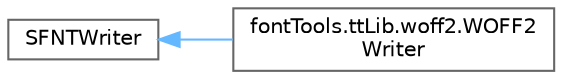 digraph "Graphical Class Hierarchy"
{
 // LATEX_PDF_SIZE
  bgcolor="transparent";
  edge [fontname=Helvetica,fontsize=10,labelfontname=Helvetica,labelfontsize=10];
  node [fontname=Helvetica,fontsize=10,shape=box,height=0.2,width=0.4];
  rankdir="LR";
  Node0 [id="Node000000",label="SFNTWriter",height=0.2,width=0.4,color="grey40", fillcolor="white", style="filled",URL="$de/dfb/classSFNTWriter.html",tooltip=" "];
  Node0 -> Node1 [id="edge5561_Node000000_Node000001",dir="back",color="steelblue1",style="solid",tooltip=" "];
  Node1 [id="Node000001",label="fontTools.ttLib.woff2.WOFF2\lWriter",height=0.2,width=0.4,color="grey40", fillcolor="white", style="filled",URL="$d4/dd5/classfontTools_1_1ttLib_1_1woff2_1_1WOFF2Writer.html",tooltip=" "];
}
